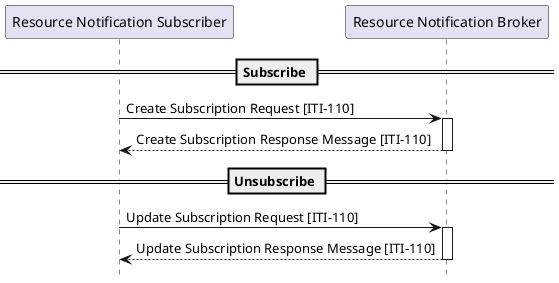 @startuml
hide footbox
participant "Resource Notification Subscriber" as  Subscriber
participant "Resource Notification Broker" as  Broker


== Subscribe ==
Subscriber -> Broker : Create Subscription Request [ITI-110]
activate Broker
/'
participant "Resource Notification Recipient" as  Recipient
opt handskake HTTPS   
  Broker -> Recipient: Handshake Notification
  alt Handshake Success
  Recipient -> Broker: 200 OK 
  else Handshake Failure
  Recipient ->Broker: 404 Not Found
  end
end
'/
Broker --> Subscriber : Create Subscription Response Message [ITI-110]
deactivate Broker

== Unsubscribe ==
Subscriber -> Broker: Update Subscription Request [ITI-110]

activate Broker
Broker --> Subscriber: Update Subscription Response Message [ITI-110]
deactivate Broker

@enduml
